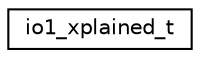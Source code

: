 digraph "Graphical Class Hierarchy"
{
 // LATEX_PDF_SIZE
  edge [fontname="Helvetica",fontsize="10",labelfontname="Helvetica",labelfontsize="10"];
  node [fontname="Helvetica",fontsize="10",shape=record];
  rankdir="LR";
  Node0 [label="io1_xplained_t",height=0.2,width=0.4,color="black", fillcolor="white", style="filled",URL="$structio1__xplained__t.html",tooltip="Device descriptor for the IO1 Xplained extension."];
}
